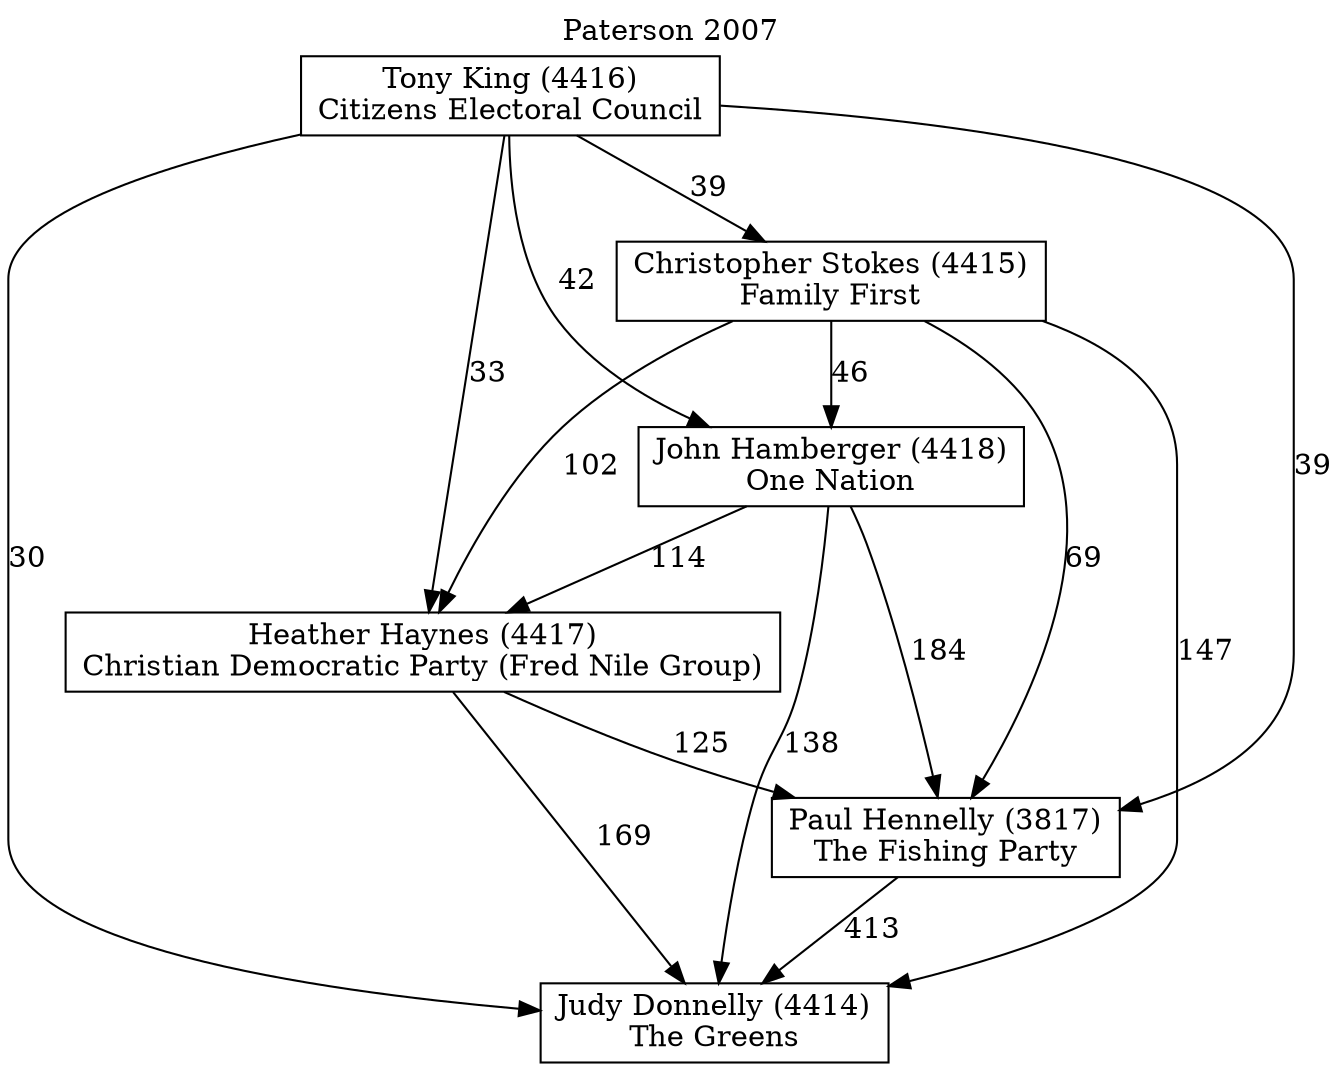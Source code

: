// House preference flow
digraph "Judy Donnelly (4414)_Paterson_2007" {
	graph [label="Paterson 2007" labelloc=t mclimit=10]
	node [shape=box]
	"Judy Donnelly (4414)" [label="Judy Donnelly (4414)
The Greens"]
	"Paul Hennelly (3817)" [label="Paul Hennelly (3817)
The Fishing Party"]
	"Heather Haynes (4417)" [label="Heather Haynes (4417)
Christian Democratic Party (Fred Nile Group)"]
	"John Hamberger (4418)" [label="John Hamberger (4418)
One Nation"]
	"Christopher Stokes (4415)" [label="Christopher Stokes (4415)
Family First"]
	"Tony King (4416)" [label="Tony King (4416)
Citizens Electoral Council"]
	"Judy Donnelly (4414)" [label="Judy Donnelly (4414)
The Greens"]
	"Heather Haynes (4417)" [label="Heather Haynes (4417)
Christian Democratic Party (Fred Nile Group)"]
	"John Hamberger (4418)" [label="John Hamberger (4418)
One Nation"]
	"Christopher Stokes (4415)" [label="Christopher Stokes (4415)
Family First"]
	"Tony King (4416)" [label="Tony King (4416)
Citizens Electoral Council"]
	"Judy Donnelly (4414)" [label="Judy Donnelly (4414)
The Greens"]
	"John Hamberger (4418)" [label="John Hamberger (4418)
One Nation"]
	"Christopher Stokes (4415)" [label="Christopher Stokes (4415)
Family First"]
	"Tony King (4416)" [label="Tony King (4416)
Citizens Electoral Council"]
	"Judy Donnelly (4414)" [label="Judy Donnelly (4414)
The Greens"]
	"Christopher Stokes (4415)" [label="Christopher Stokes (4415)
Family First"]
	"Tony King (4416)" [label="Tony King (4416)
Citizens Electoral Council"]
	"Judy Donnelly (4414)" [label="Judy Donnelly (4414)
The Greens"]
	"Tony King (4416)" [label="Tony King (4416)
Citizens Electoral Council"]
	"Tony King (4416)" [label="Tony King (4416)
Citizens Electoral Council"]
	"Christopher Stokes (4415)" [label="Christopher Stokes (4415)
Family First"]
	"Tony King (4416)" [label="Tony King (4416)
Citizens Electoral Council"]
	"Tony King (4416)" [label="Tony King (4416)
Citizens Electoral Council"]
	"John Hamberger (4418)" [label="John Hamberger (4418)
One Nation"]
	"Christopher Stokes (4415)" [label="Christopher Stokes (4415)
Family First"]
	"Tony King (4416)" [label="Tony King (4416)
Citizens Electoral Council"]
	"John Hamberger (4418)" [label="John Hamberger (4418)
One Nation"]
	"Tony King (4416)" [label="Tony King (4416)
Citizens Electoral Council"]
	"Tony King (4416)" [label="Tony King (4416)
Citizens Electoral Council"]
	"Christopher Stokes (4415)" [label="Christopher Stokes (4415)
Family First"]
	"Tony King (4416)" [label="Tony King (4416)
Citizens Electoral Council"]
	"Tony King (4416)" [label="Tony King (4416)
Citizens Electoral Council"]
	"Heather Haynes (4417)" [label="Heather Haynes (4417)
Christian Democratic Party (Fred Nile Group)"]
	"John Hamberger (4418)" [label="John Hamberger (4418)
One Nation"]
	"Christopher Stokes (4415)" [label="Christopher Stokes (4415)
Family First"]
	"Tony King (4416)" [label="Tony King (4416)
Citizens Electoral Council"]
	"Heather Haynes (4417)" [label="Heather Haynes (4417)
Christian Democratic Party (Fred Nile Group)"]
	"Christopher Stokes (4415)" [label="Christopher Stokes (4415)
Family First"]
	"Tony King (4416)" [label="Tony King (4416)
Citizens Electoral Council"]
	"Heather Haynes (4417)" [label="Heather Haynes (4417)
Christian Democratic Party (Fred Nile Group)"]
	"Tony King (4416)" [label="Tony King (4416)
Citizens Electoral Council"]
	"Tony King (4416)" [label="Tony King (4416)
Citizens Electoral Council"]
	"Christopher Stokes (4415)" [label="Christopher Stokes (4415)
Family First"]
	"Tony King (4416)" [label="Tony King (4416)
Citizens Electoral Council"]
	"Tony King (4416)" [label="Tony King (4416)
Citizens Electoral Council"]
	"John Hamberger (4418)" [label="John Hamberger (4418)
One Nation"]
	"Christopher Stokes (4415)" [label="Christopher Stokes (4415)
Family First"]
	"Tony King (4416)" [label="Tony King (4416)
Citizens Electoral Council"]
	"John Hamberger (4418)" [label="John Hamberger (4418)
One Nation"]
	"Tony King (4416)" [label="Tony King (4416)
Citizens Electoral Council"]
	"Tony King (4416)" [label="Tony King (4416)
Citizens Electoral Council"]
	"Christopher Stokes (4415)" [label="Christopher Stokes (4415)
Family First"]
	"Tony King (4416)" [label="Tony King (4416)
Citizens Electoral Council"]
	"Tony King (4416)" [label="Tony King (4416)
Citizens Electoral Council"]
	"Paul Hennelly (3817)" [label="Paul Hennelly (3817)
The Fishing Party"]
	"Heather Haynes (4417)" [label="Heather Haynes (4417)
Christian Democratic Party (Fred Nile Group)"]
	"John Hamberger (4418)" [label="John Hamberger (4418)
One Nation"]
	"Christopher Stokes (4415)" [label="Christopher Stokes (4415)
Family First"]
	"Tony King (4416)" [label="Tony King (4416)
Citizens Electoral Council"]
	"Paul Hennelly (3817)" [label="Paul Hennelly (3817)
The Fishing Party"]
	"John Hamberger (4418)" [label="John Hamberger (4418)
One Nation"]
	"Christopher Stokes (4415)" [label="Christopher Stokes (4415)
Family First"]
	"Tony King (4416)" [label="Tony King (4416)
Citizens Electoral Council"]
	"Paul Hennelly (3817)" [label="Paul Hennelly (3817)
The Fishing Party"]
	"Christopher Stokes (4415)" [label="Christopher Stokes (4415)
Family First"]
	"Tony King (4416)" [label="Tony King (4416)
Citizens Electoral Council"]
	"Paul Hennelly (3817)" [label="Paul Hennelly (3817)
The Fishing Party"]
	"Tony King (4416)" [label="Tony King (4416)
Citizens Electoral Council"]
	"Tony King (4416)" [label="Tony King (4416)
Citizens Electoral Council"]
	"Christopher Stokes (4415)" [label="Christopher Stokes (4415)
Family First"]
	"Tony King (4416)" [label="Tony King (4416)
Citizens Electoral Council"]
	"Tony King (4416)" [label="Tony King (4416)
Citizens Electoral Council"]
	"John Hamberger (4418)" [label="John Hamberger (4418)
One Nation"]
	"Christopher Stokes (4415)" [label="Christopher Stokes (4415)
Family First"]
	"Tony King (4416)" [label="Tony King (4416)
Citizens Electoral Council"]
	"John Hamberger (4418)" [label="John Hamberger (4418)
One Nation"]
	"Tony King (4416)" [label="Tony King (4416)
Citizens Electoral Council"]
	"Tony King (4416)" [label="Tony King (4416)
Citizens Electoral Council"]
	"Christopher Stokes (4415)" [label="Christopher Stokes (4415)
Family First"]
	"Tony King (4416)" [label="Tony King (4416)
Citizens Electoral Council"]
	"Tony King (4416)" [label="Tony King (4416)
Citizens Electoral Council"]
	"Heather Haynes (4417)" [label="Heather Haynes (4417)
Christian Democratic Party (Fred Nile Group)"]
	"John Hamberger (4418)" [label="John Hamberger (4418)
One Nation"]
	"Christopher Stokes (4415)" [label="Christopher Stokes (4415)
Family First"]
	"Tony King (4416)" [label="Tony King (4416)
Citizens Electoral Council"]
	"Heather Haynes (4417)" [label="Heather Haynes (4417)
Christian Democratic Party (Fred Nile Group)"]
	"Christopher Stokes (4415)" [label="Christopher Stokes (4415)
Family First"]
	"Tony King (4416)" [label="Tony King (4416)
Citizens Electoral Council"]
	"Heather Haynes (4417)" [label="Heather Haynes (4417)
Christian Democratic Party (Fred Nile Group)"]
	"Tony King (4416)" [label="Tony King (4416)
Citizens Electoral Council"]
	"Tony King (4416)" [label="Tony King (4416)
Citizens Electoral Council"]
	"Christopher Stokes (4415)" [label="Christopher Stokes (4415)
Family First"]
	"Tony King (4416)" [label="Tony King (4416)
Citizens Electoral Council"]
	"Tony King (4416)" [label="Tony King (4416)
Citizens Electoral Council"]
	"John Hamberger (4418)" [label="John Hamberger (4418)
One Nation"]
	"Christopher Stokes (4415)" [label="Christopher Stokes (4415)
Family First"]
	"Tony King (4416)" [label="Tony King (4416)
Citizens Electoral Council"]
	"John Hamberger (4418)" [label="John Hamberger (4418)
One Nation"]
	"Tony King (4416)" [label="Tony King (4416)
Citizens Electoral Council"]
	"Tony King (4416)" [label="Tony King (4416)
Citizens Electoral Council"]
	"Christopher Stokes (4415)" [label="Christopher Stokes (4415)
Family First"]
	"Tony King (4416)" [label="Tony King (4416)
Citizens Electoral Council"]
	"Tony King (4416)" [label="Tony King (4416)
Citizens Electoral Council"]
	"Paul Hennelly (3817)" -> "Judy Donnelly (4414)" [label=413]
	"Heather Haynes (4417)" -> "Paul Hennelly (3817)" [label=125]
	"John Hamberger (4418)" -> "Heather Haynes (4417)" [label=114]
	"Christopher Stokes (4415)" -> "John Hamberger (4418)" [label=46]
	"Tony King (4416)" -> "Christopher Stokes (4415)" [label=39]
	"Heather Haynes (4417)" -> "Judy Donnelly (4414)" [label=169]
	"John Hamberger (4418)" -> "Judy Donnelly (4414)" [label=138]
	"Christopher Stokes (4415)" -> "Judy Donnelly (4414)" [label=147]
	"Tony King (4416)" -> "Judy Donnelly (4414)" [label=30]
	"Tony King (4416)" -> "John Hamberger (4418)" [label=42]
	"Christopher Stokes (4415)" -> "Heather Haynes (4417)" [label=102]
	"Tony King (4416)" -> "Heather Haynes (4417)" [label=33]
	"John Hamberger (4418)" -> "Paul Hennelly (3817)" [label=184]
	"Christopher Stokes (4415)" -> "Paul Hennelly (3817)" [label=69]
	"Tony King (4416)" -> "Paul Hennelly (3817)" [label=39]
}
